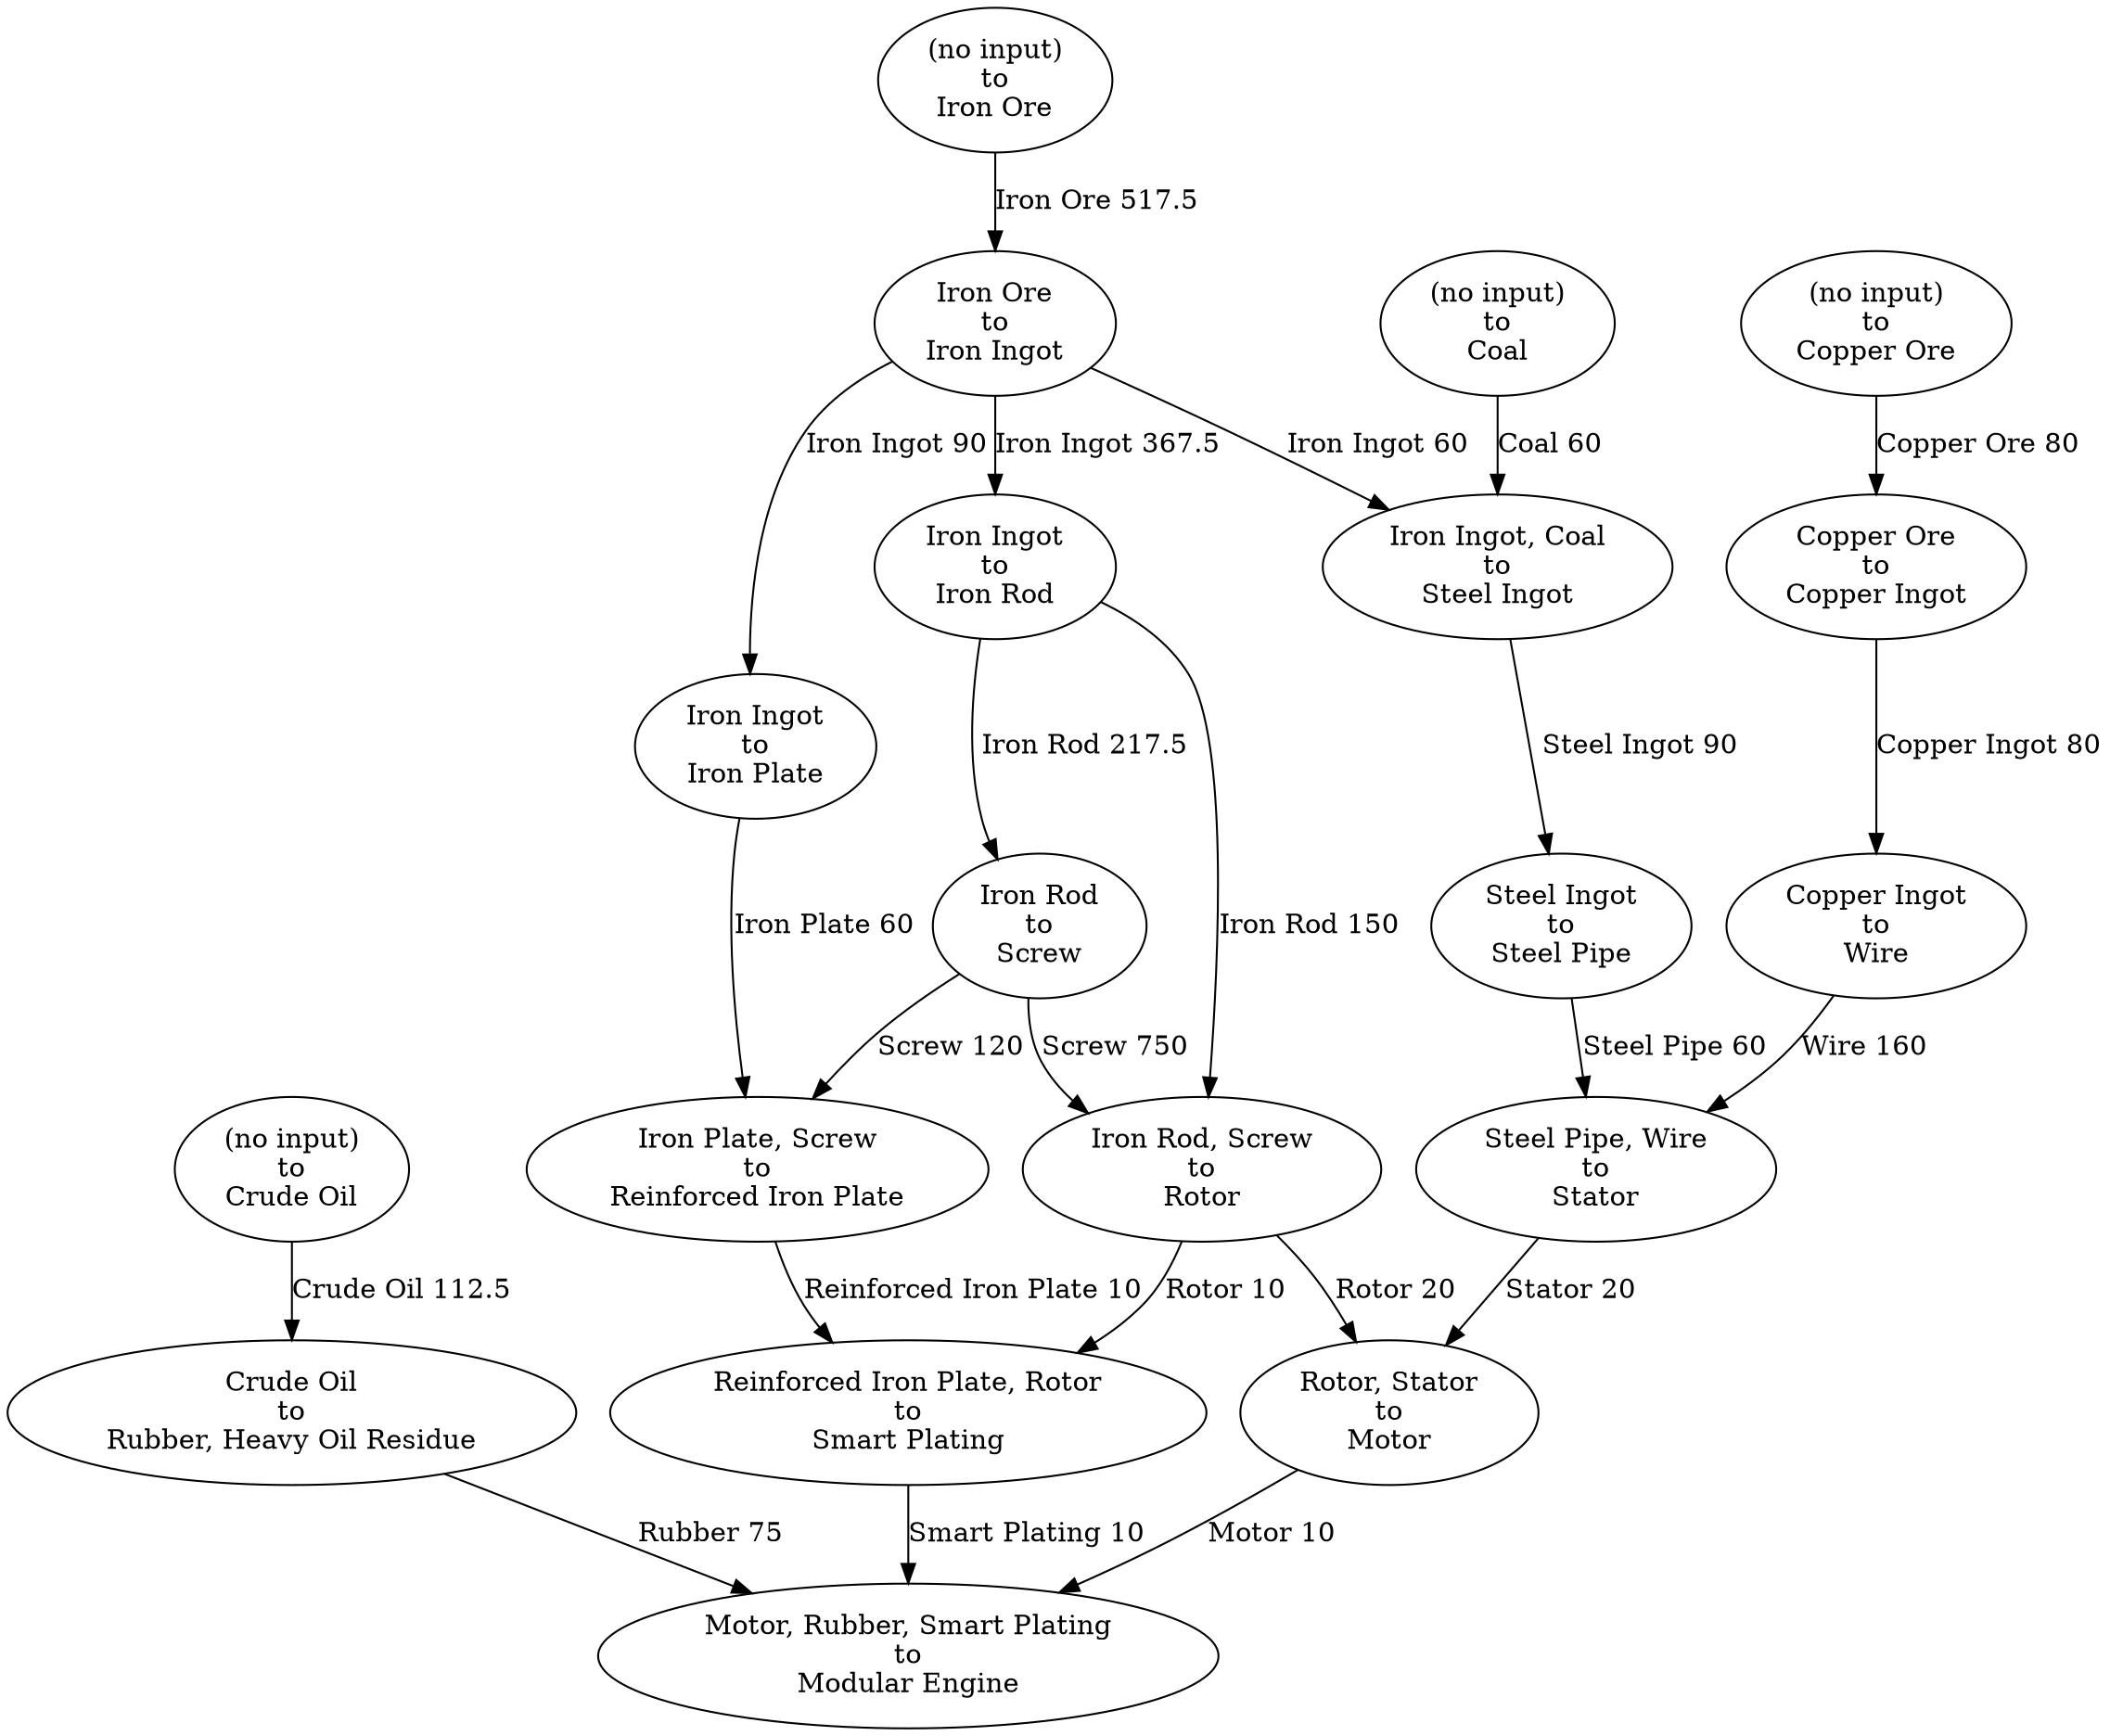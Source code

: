 digraph G {
    node0 [label = "Iron Ingot, Coal\nto\nSteel Ingot";];
    node1 [label = "Steel Ingot\nto\nSteel Pipe";];
    node2 [label = "Steel Pipe, Wire\nto\nStator";];
    node3 [label = "Rotor, Stator\nto\nMotor";];
    node4 [label = "Iron Rod, Screw\nto\nRotor";];
    node5 [label = "Iron Ingot\nto\nIron Rod";];
    node6 [label = "Iron Rod\nto\nScrew";];
    node7 [label = "Copper Ingot\nto\nWire";];
    node8 [label = "Iron Ore\nto\nIron Ingot";];
    node9 [label = "(no input)\nto\nCoal";];
    node10 [label = "Copper Ore\nto\nCopper Ingot";];
    node11 [label = "(no input)\nto\nIron Ore";];
    node12 [label = "(no input)\nto\nCopper Ore";];
    node13 [label = "Iron Ingot\nto\nIron Plate";];
    node14 [label = "Iron Plate, Screw\nto\nReinforced Iron Plate";];
    node15 [label = "(no input)\nto\nCrude Oil";];
    node16 [label = "Crude Oil\nto\nRubber, Heavy Oil Residue";];
    node17 [label = "Reinforced Iron Plate, Rotor\nto\nSmart Plating";];
    node18 [label = "Motor, Rubber, Smart Plating\nto\nModular Engine";];
    node8 -> node0 [label = "Iron Ingot 60";];
    node9 -> node0 [label = "Coal 60";];
    node0 -> node1 [label = "Steel Ingot 90";];
    node1 -> node2 [label = "Steel Pipe 60";];
    node7 -> node2 [label = "Wire 160";];
    node4 -> node3 [label = "Rotor 20";];
    node2 -> node3 [label = "Stator 20";];
    node5 -> node4 [label = "Iron Rod 150";];
    node6 -> node4 [label = "Screw 750";];
    node8 -> node5 [label = "Iron Ingot 367.5";];
    node5 -> node6 [label = "Iron Rod 217.5";];
    node10 -> node7 [label = "Copper Ingot 80";];
    node11 -> node8 [label = "Iron Ore 517.5";];
    node12 -> node10 [label = "Copper Ore 80";];
    node8 -> node13 [label = "Iron Ingot 90";];
    node13 -> node14 [label = "Iron Plate 60";];
    node6 -> node14 [label = "Screw 120";];
    node15 -> node16 [label = "Crude Oil 112.5";];
    node14 -> node17 [label = "Reinforced Iron Plate 10";];
    node4 -> node17 [label = "Rotor 10";];
    node3 -> node18 [label = "Motor 10";];
    node16 -> node18 [label = "Rubber 75";];
    node17 -> node18 [label = "Smart Plating 10";];
}